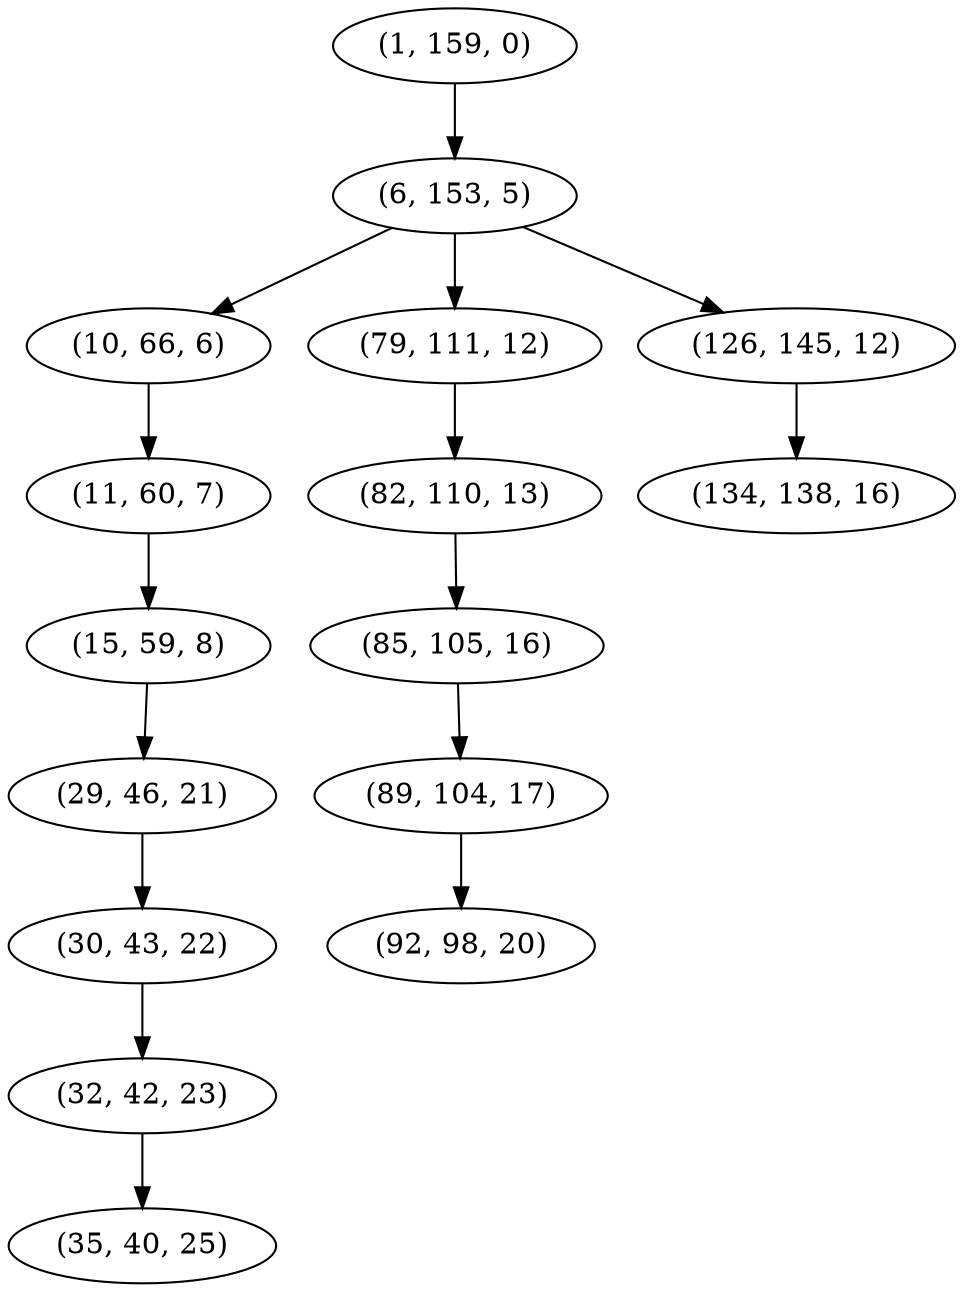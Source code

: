 digraph tree {
    "(1, 159, 0)";
    "(6, 153, 5)";
    "(10, 66, 6)";
    "(11, 60, 7)";
    "(15, 59, 8)";
    "(29, 46, 21)";
    "(30, 43, 22)";
    "(32, 42, 23)";
    "(35, 40, 25)";
    "(79, 111, 12)";
    "(82, 110, 13)";
    "(85, 105, 16)";
    "(89, 104, 17)";
    "(92, 98, 20)";
    "(126, 145, 12)";
    "(134, 138, 16)";
    "(1, 159, 0)" -> "(6, 153, 5)";
    "(6, 153, 5)" -> "(10, 66, 6)";
    "(6, 153, 5)" -> "(79, 111, 12)";
    "(6, 153, 5)" -> "(126, 145, 12)";
    "(10, 66, 6)" -> "(11, 60, 7)";
    "(11, 60, 7)" -> "(15, 59, 8)";
    "(15, 59, 8)" -> "(29, 46, 21)";
    "(29, 46, 21)" -> "(30, 43, 22)";
    "(30, 43, 22)" -> "(32, 42, 23)";
    "(32, 42, 23)" -> "(35, 40, 25)";
    "(79, 111, 12)" -> "(82, 110, 13)";
    "(82, 110, 13)" -> "(85, 105, 16)";
    "(85, 105, 16)" -> "(89, 104, 17)";
    "(89, 104, 17)" -> "(92, 98, 20)";
    "(126, 145, 12)" -> "(134, 138, 16)";
}
